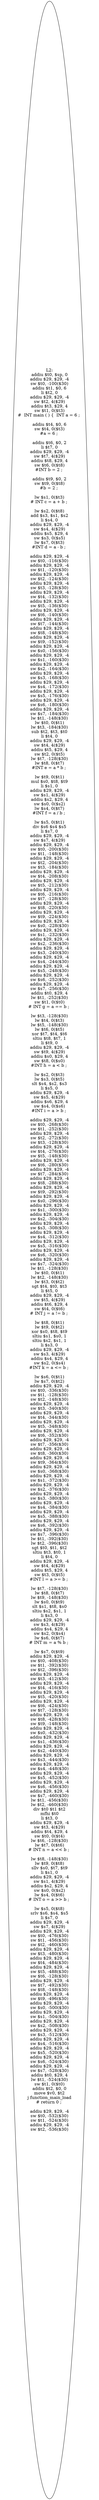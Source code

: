 digraph AST {
  "125702256446096" [label="L2:
addiu $t0, $sp, 0
addiu $29, $29, -4
sw $t0, -100($30)
addiu $t1, $0, 6
li $t2, 0
addiu $29, $29, -4
sw $t2, 4($29)
addiu $t3, $29, 4
sw $t1, 0($t3)
#  INT main ( ) {  INT a = 6 ; 

addiu $t4, $0, 6
sw $t4, 0($t3)
#a = 6 ; 

addiu $t6, $0, 2
li $t7, 0
addiu $29, $29, -4
sw $t7, 4($29)
addiu $t8, $29, 4
sw $t6, 0($t8)
#INT b = 2 ; 

addiu $t9, $0, 2
sw $t9, 0($t8)
#b = 2 ; 

lw $s1, 0($t3)
# INT c = a + b ; 

lw $s2, 0($t8)
add $s3, $s1, $s2
li $s4, 0
addiu $29, $29, -4
sw $s4, 4($29)
addiu $s5, $29, 4
sw $s3, 0($s5)
lw $s7, 0($t3)
#INT d = a - b ; 

addiu $29, $29, -4
sw $t0, -116($30)
addiu $29, $29, -4
sw $t1, -120($30)
addiu $29, $29, -4
sw $t2, -124($30)
addiu $29, $29, -4
sw $t3, -128($30)
addiu $29, $29, -4
sw $t4, -132($30)
addiu $29, $29, -4
sw $t5, -136($30)
addiu $29, $29, -4
sw $t6, -140($30)
addiu $29, $29, -4
sw $t7, -144($30)
addiu $29, $29, -4
sw $t8, -148($30)
addiu $29, $29, -4
sw $t9, -152($30)
addiu $29, $29, -4
sw $s0, -156($30)
addiu $29, $29, -4
sw $s1, -160($30)
addiu $29, $29, -4
sw $s2, -164($30)
addiu $29, $29, -4
sw $s3, -168($30)
addiu $29, $29, -4
sw $s4, -172($30)
addiu $29, $29, -4
sw $s5, -176($30)
addiu $29, $29, -4
sw $s6, -180($30)
addiu $29, $29, -4
sw $s7, -184($30)
lw $t1, -148($30)
lw $t0, 0($t1)
lw $t3, -184($30)
sub $t2, $t3, $t0
li $t4, 0
addiu $29, $29, -4
sw $t4, 4($29)
addiu $t5, $29, 4
sw $t2, 0($t5)
lw $t7, -128($30)
lw $t8, 0($t7)
#INT e = a * b ; 

lw $t9, 0($t1)
mul $s0, $t8, $t9
li $s1, 0
addiu $29, $29, -4
sw $s1, 4($29)
addiu $s2, $29, 4
sw $s0, 0($s2)
lw $s4, 0($t7)
#INT f = a / b ; 

lw $s5, 0($t1)
div $s6 $s4 $s5
li $s7, 0
addiu $29, $29, -4
sw $s7, 4($29)
addiu $29, $29, -4
sw $t0, -200($30)
sw $t1, -148($30)
addiu $29, $29, -4
sw $t2, -204($30)
sw $t3, -184($30)
addiu $29, $29, -4
sw $t4, -208($30)
addiu $29, $29, -4
sw $t5, -212($30)
addiu $29, $29, -4
sw $t6, -216($30)
sw $t7, -128($30)
addiu $29, $29, -4
sw $t8, -220($30)
addiu $29, $29, -4
sw $t9, -224($30)
addiu $29, $29, -4
sw $s0, -228($30)
addiu $29, $29, -4
sw $s1, -232($30)
addiu $29, $29, -4
sw $s2, -236($30)
addiu $29, $29, -4
sw $s3, -240($30)
addiu $29, $29, -4
sw $s4, -244($30)
addiu $29, $29, -4
sw $s5, -248($30)
addiu $29, $29, -4
sw $s6, -252($30)
addiu $29, $29, -4
sw $s7, -256($30)
addiu $t0, $29, 4
lw $t1, -252($30)
sw $t1, 0($t0)
# INT g = a == b ; 

lw $t3, -128($30)
lw $t4, 0($t3)
lw $t5, -148($30)
lw $t6, 0($t5)
xor $t7, $t4, $t6
sltiu $t8, $t7, 1
li $t9, 0
addiu $29, $29, -4
sw $t9, 4($29)
addiu $s0, $29, 4
sw $t8, 0($s0)
#INT h = a < b ; 

lw $s2, 0($t3)
lw $s3, 0($t5)
slt $s4, $s2, $s3
li $s5, 0
addiu $29, $29, -4
sw $s5, 4($29)
addiu $s6, $29, 4
sw $s4, 0($s6)
#INT i = a > b ; 

addiu $29, $29, -4
sw $t0, -268($30)
sw $t1, -252($30)
addiu $29, $29, -4
sw $t2, -272($30)
sw $t3, -128($30)
addiu $29, $29, -4
sw $t4, -276($30)
sw $t5, -148($30)
addiu $29, $29, -4
sw $t6, -280($30)
addiu $29, $29, -4
sw $t7, -284($30)
addiu $29, $29, -4
sw $t8, -288($30)
addiu $29, $29, -4
sw $t9, -292($30)
addiu $29, $29, -4
sw $s0, -296($30)
addiu $29, $29, -4
sw $s1, -300($30)
addiu $29, $29, -4
sw $s2, -304($30)
addiu $29, $29, -4
sw $s3, -308($30)
addiu $29, $29, -4
sw $s4, -312($30)
addiu $29, $29, -4
sw $s5, -316($30)
addiu $29, $29, -4
sw $s6, -320($30)
addiu $29, $29, -4
sw $s7, -324($30)
lw $t1, -128($30)
lw $t0, 0($t1)
lw $t2, -148($30)
lw $t3, 0($t2)
sgt $t4, $t0, $t3
li $t5, 0
addiu $29, $29, -4
sw $t5, 4($29)
addiu $t6, $29, 4
sw $t4, 0($t6)
# INT j = a != b ; 

lw $t8, 0($t1)
lw $t9, 0($t2)
xor $s0, $t8, $t9
sltiu $s1, $s0, 1
sltiu $s2, $s1, 1
li $s3, 0
addiu $29, $29, -4
sw $s3, 4($29)
addiu $s4, $29, 4
sw $s2, 0($s4)
#INT k = a <= b ; 

lw $s6, 0($t1)
lw $s7, 0($t2)
addiu $29, $29, -4
sw $t0, -336($30)
sw $t1, -128($30)
sw $t2, -148($30)
addiu $29, $29, -4
sw $t3, -340($30)
addiu $29, $29, -4
sw $t4, -344($30)
addiu $29, $29, -4
sw $t5, -348($30)
addiu $29, $29, -4
sw $t6, -352($30)
addiu $29, $29, -4
sw $t7, -356($30)
addiu $29, $29, -4
sw $t8, -360($30)
addiu $29, $29, -4
sw $t9, -364($30)
addiu $29, $29, -4
sw $s0, -368($30)
addiu $29, $29, -4
sw $s1, -372($30)
addiu $29, $29, -4
sw $s2, -376($30)
addiu $29, $29, -4
sw $s3, -380($30)
addiu $29, $29, -4
sw $s4, -384($30)
addiu $29, $29, -4
sw $s5, -388($30)
addiu $29, $29, -4
sw $s6, -392($30)
addiu $29, $29, -4
sw $s7, -396($30)
lw $t1, -392($30)
lw $t2, -396($30)
sgt $t0, $t1, $t2
sltiu $t3, $t0, 1
li $t4, 0
addiu $29, $29, -4
sw $t4, 4($29)
addiu $t5, $29, 4
sw $t3, 0($t5)
#INT l = a >= b ; 

lw $t7, -128($30)
lw $t8, 0($t7)
lw $t9, -148($30)
lw $s0, 0($t9)
slt $s1, $t8, $s0
sltiu $s2, $s1, 1
li $s3, 0
addiu $29, $29, -4
sw $s3, 4($29)
addiu $s4, $29, 4
sw $s2, 0($s4)
lw $s6, 0($t7)
# INT m = a % b ; 

lw $s7, 0($t9)
addiu $29, $29, -4
sw $t0, -408($30)
sw $t1, -392($30)
sw $t2, -396($30)
addiu $29, $29, -4
sw $t3, -412($30)
addiu $29, $29, -4
sw $t4, -416($30)
addiu $29, $29, -4
sw $t5, -420($30)
addiu $29, $29, -4
sw $t6, -424($30)
sw $t7, -128($30)
addiu $29, $29, -4
sw $t8, -428($30)
sw $t9, -148($30)
addiu $29, $29, -4
sw $s0, -432($30)
addiu $29, $29, -4
sw $s1, -436($30)
addiu $29, $29, -4
sw $s2, -440($30)
addiu $29, $29, -4
sw $s3, -444($30)
addiu $29, $29, -4
sw $s4, -448($30)
addiu $29, $29, -4
sw $s5, -452($30)
addiu $29, $29, -4
sw $s6, -456($30)
addiu $29, $29, -4
sw $s7, -460($30)
lw $t1, -456($30)
lw $t2, -460($30)
div $t0 $t1 $t2
mfhi $t0
li $t3, 0
addiu $29, $29, -4
sw $t3, 4($29)
addiu $t4, $29, 4
sw $t0, 0($t4)
lw $t6, -128($30)
lw $t7, 0($t6)
# INT n = a << b ; 

lw $t8, -148($30)
lw $t9, 0($t8)
sllv $s0, $t7, $t9
li $s1, 0
addiu $29, $29, -4
sw $s1, 4($29)
addiu $s2, $29, 4
sw $s0, 0($s2)
lw $s4, 0($t6)
# INT o = a >> b ; 

lw $s5, 0($t8)
srlv $s6, $s4, $s5
li $s7, 0
addiu $29, $29, -4
sw $s7, 4($29)
addiu $29, $29, -4
sw $t0, -476($30)
sw $t1, -456($30)
sw $t2, -460($30)
addiu $29, $29, -4
sw $t3, -480($30)
addiu $29, $29, -4
sw $t4, -484($30)
addiu $29, $29, -4
sw $t5, -488($30)
sw $t6, -128($30)
addiu $29, $29, -4
sw $t7, -492($30)
sw $t8, -148($30)
addiu $29, $29, -4
sw $t9, -496($30)
addiu $29, $29, -4
sw $s0, -500($30)
addiu $29, $29, -4
sw $s1, -504($30)
addiu $29, $29, -4
sw $s2, -508($30)
addiu $29, $29, -4
sw $s3, -512($30)
addiu $29, $29, -4
sw $s4, -516($30)
addiu $29, $29, -4
sw $s5, -520($30)
addiu $29, $29, -4
sw $s6, -524($30)
addiu $29, $29, -4
sw $s7, -528($30)
addiu $t0, $29, 4
lw $t1, -524($30)
sw $t1, 0($t0)
addiu $t2, $0, 0
move $v0, $t2
j function_main_load
# return 0 ; 

addiu $29, $29, -4
sw $t0, -532($30)
sw $t1, -524($30)
addiu $29, $29, -4
sw $t2, -536($30)
"];
}
